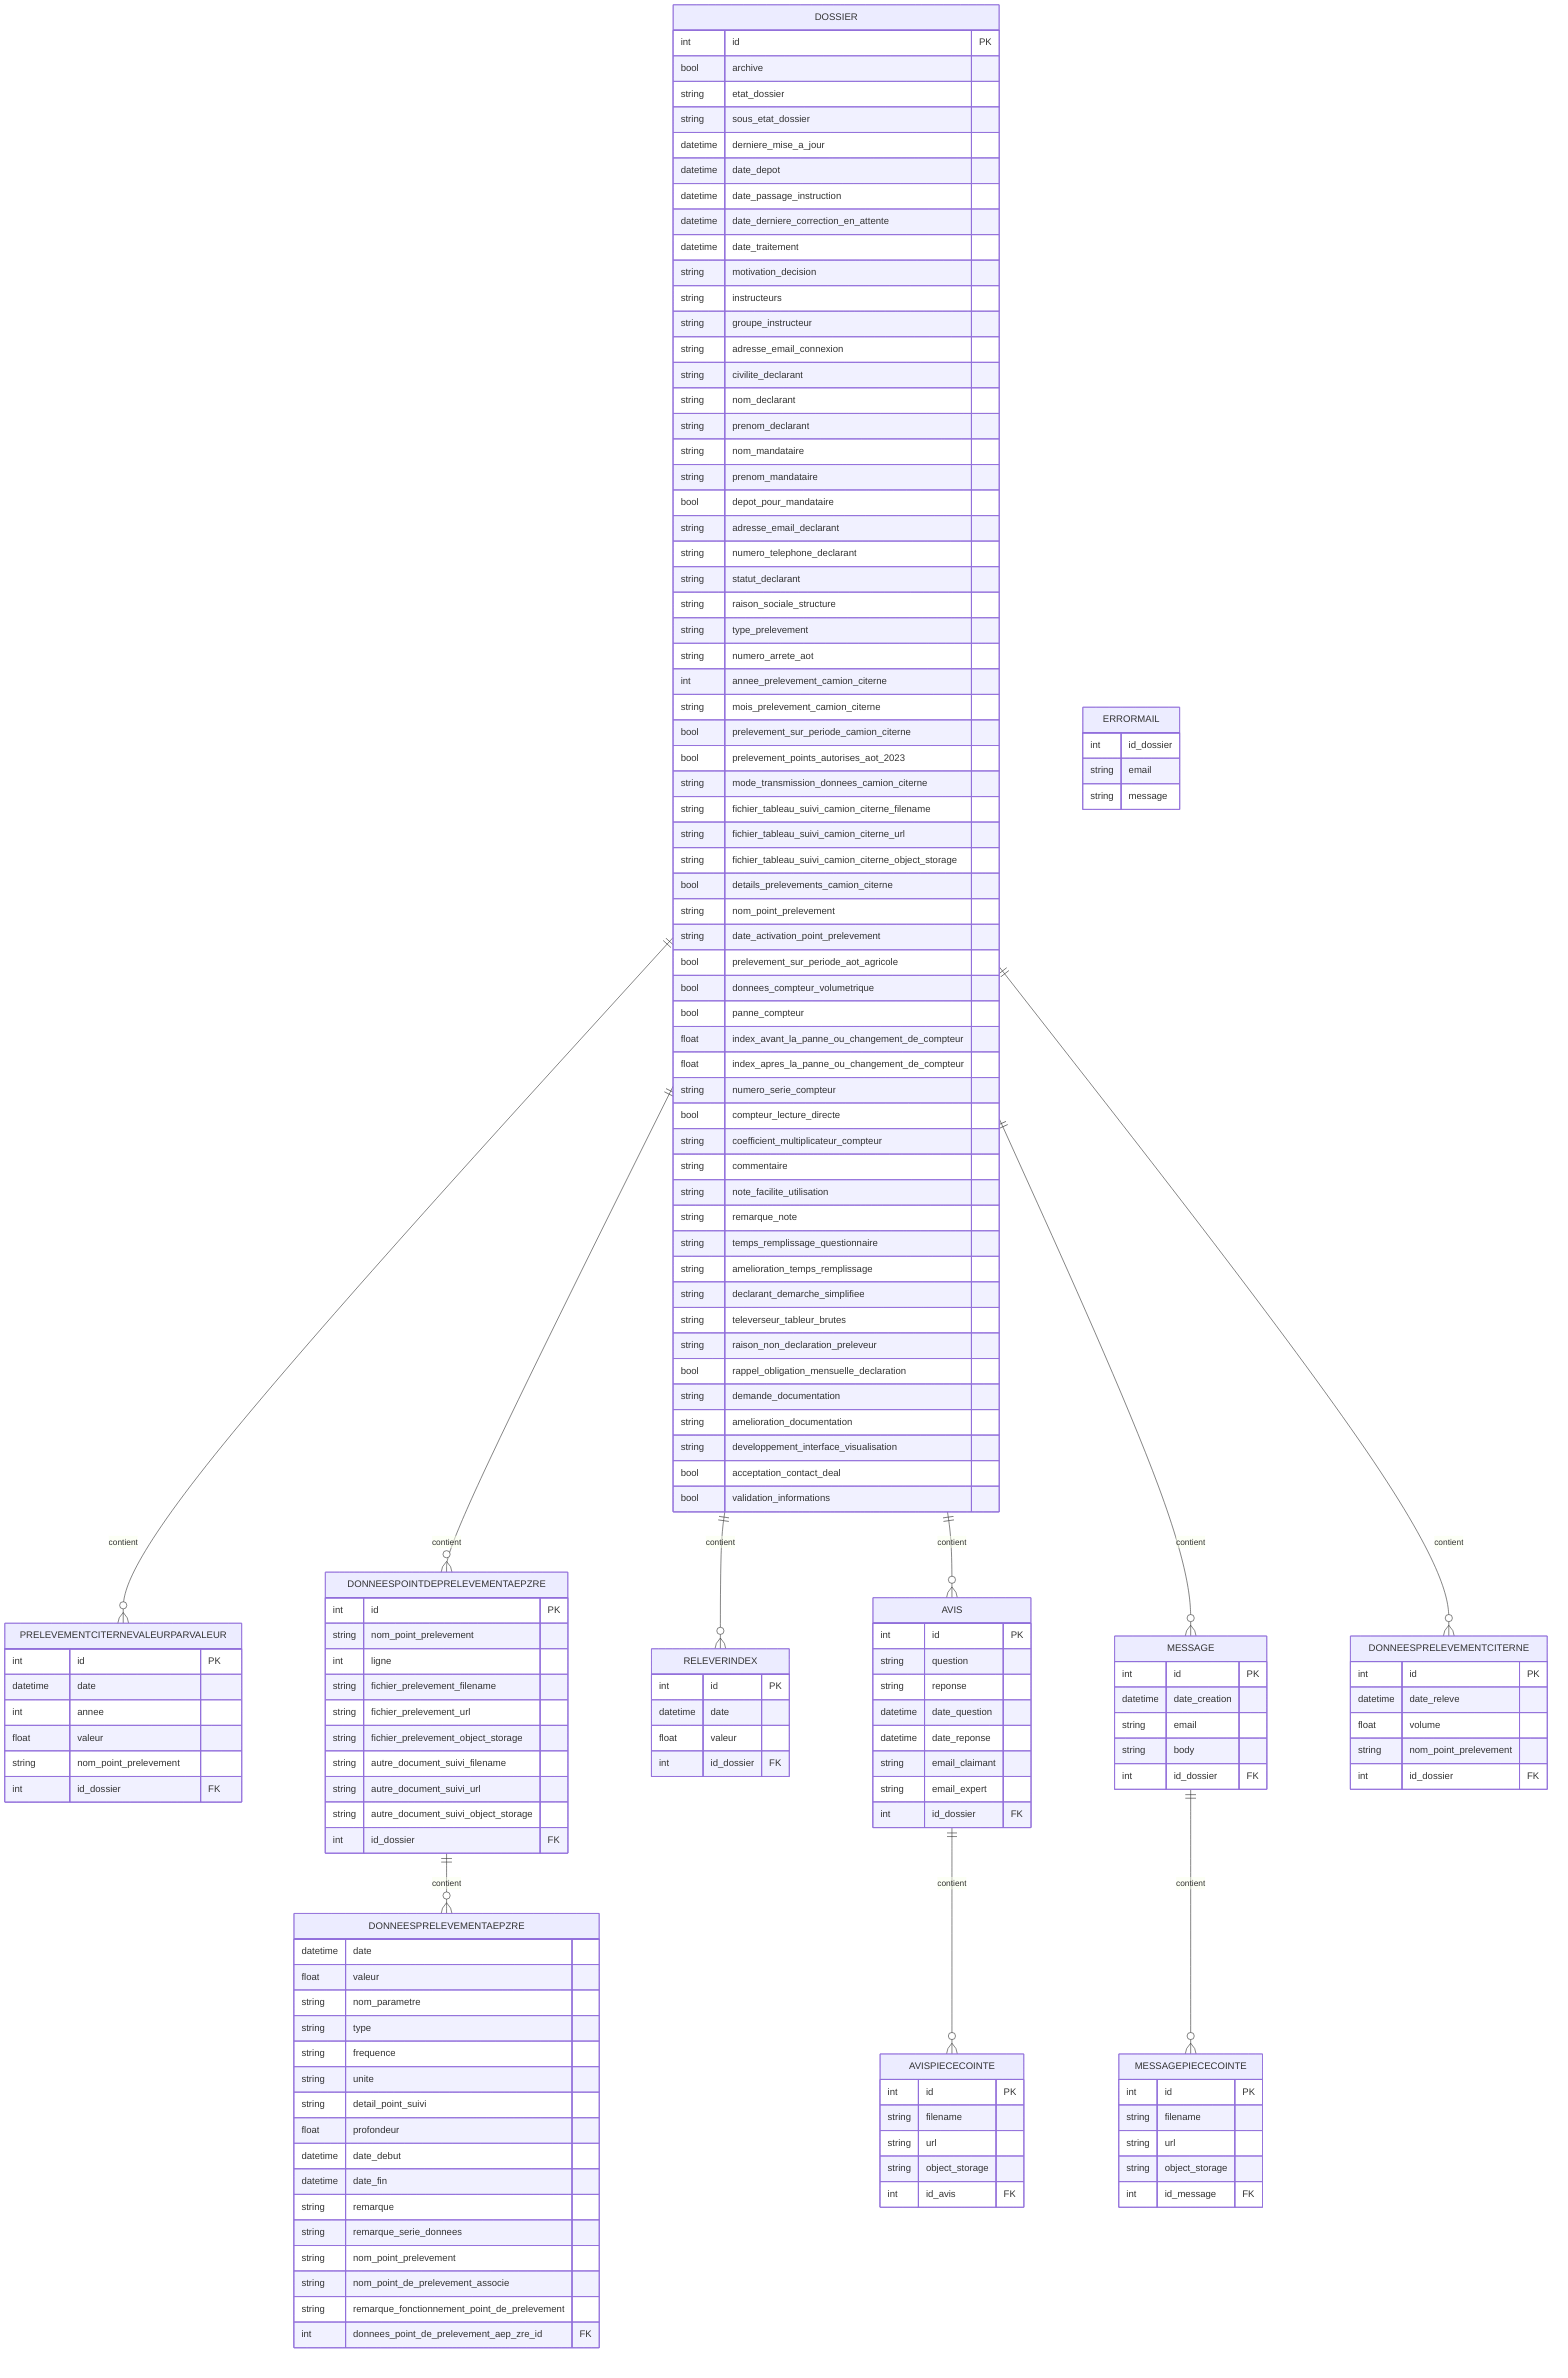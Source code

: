 erDiagram
    DOSSIER {
        int id PK
        bool archive
        string etat_dossier
        string sous_etat_dossier
        datetime derniere_mise_a_jour
        datetime date_depot
        datetime date_passage_instruction
        datetime date_derniere_correction_en_attente
        datetime date_traitement
        string motivation_decision
        string instructeurs
        string groupe_instructeur
        string adresse_email_connexion
        string civilite_declarant
        string nom_declarant
        string prenom_declarant
        string nom_mandataire
        string prenom_mandataire
        bool depot_pour_mandataire
        string adresse_email_declarant
        string numero_telephone_declarant
        string statut_declarant
        string raison_sociale_structure
        string type_prelevement
        string numero_arrete_aot
        int annee_prelevement_camion_citerne
        string mois_prelevement_camion_citerne
        bool prelevement_sur_periode_camion_citerne
        bool prelevement_points_autorises_aot_2023
        string mode_transmission_donnees_camion_citerne
        string fichier_tableau_suivi_camion_citerne_filename
        string fichier_tableau_suivi_camion_citerne_url
        string fichier_tableau_suivi_camion_citerne_object_storage
        bool details_prelevements_camion_citerne
        string nom_point_prelevement
        string date_activation_point_prelevement
        bool prelevement_sur_periode_aot_agricole
        bool donnees_compteur_volumetrique
        bool panne_compteur
        float index_avant_la_panne_ou_changement_de_compteur
        float index_apres_la_panne_ou_changement_de_compteur
        string numero_serie_compteur
        bool compteur_lecture_directe
        string coefficient_multiplicateur_compteur
        string commentaire
        string note_facilite_utilisation
        string remarque_note
        string temps_remplissage_questionnaire
        string amelioration_temps_remplissage
        string declarant_demarche_simplifiee
        string televerseur_tableur_brutes
        string raison_non_declaration_preleveur
        bool rappel_obligation_mensuelle_declaration
        string demande_documentation
        string amelioration_documentation
        string developpement_interface_visualisation
        bool acceptation_contact_deal
        bool validation_informations
    }

    PRELEVEMENTCITERNEVALEURPARVALEUR {
        int id PK
        datetime date
        int annee
        float valeur
        string nom_point_prelevement
        int id_dossier FK
    }

    DONNEESPOINTDEPRELEVEMENTAEPZRE {
        int id PK
        string nom_point_prelevement
        int ligne
        string fichier_prelevement_filename
        string fichier_prelevement_url
        string fichier_prelevement_object_storage
        string autre_document_suivi_filename
        string autre_document_suivi_url
        string autre_document_suivi_object_storage
        int id_dossier FK
    }

    RELEVERINDEX {
        int id PK
        datetime date
        float valeur
        int id_dossier FK
    }

    AVIS {
        int id PK
        string question
        string reponse
        datetime date_question
        datetime date_reponse
        string email_claimant
        string email_expert
        int id_dossier FK
    }

    MESSAGE {
        int id PK
        datetime date_creation
        string email
        string body
        int id_dossier FK
    }

    DONNEESPRELEVEMENTCITERNE {
        int id PK
        datetime date_releve
        float volume
        string nom_point_prelevement
        int id_dossier FK
    }

    DONNEESPRELEVEMENTAEPZRE {
        datetime date
        float valeur
        string nom_parametre
        string type
        string frequence
        string unite
        string detail_point_suivi
        float profondeur
        datetime date_debut
        datetime date_fin
        string remarque
        string remarque_serie_donnees
        string nom_point_prelevement
        string nom_point_de_prelevement_associe
        string remarque_fonctionnement_point_de_prelevement
        int donnees_point_de_prelevement_aep_zre_id FK
    }

    MESSAGEPIECECOINTE {
        int id PK
        string filename
        string url
        string object_storage
        int id_message FK
    }

    AVISPIECECOINTE {
        int id PK
        string filename
        string url
        string object_storage
        int id_avis FK
    }

    ERRORMAIL {
    int id_dossier
    string email
    string message
    }

    DOSSIER ||--o{ PRELEVEMENTCITERNEVALEURPARVALEUR : contient
    DOSSIER ||--o{ DONNEESPOINTDEPRELEVEMENTAEPZRE : contient
    DOSSIER ||--o{ RELEVERINDEX : contient
    DOSSIER ||--o{ AVIS : contient
    DOSSIER ||--o{ MESSAGE : contient
    DOSSIER ||--o{ DONNEESPRELEVEMENTCITERNE : contient
    MESSAGE ||--o{ MESSAGEPIECECOINTE : contient
    AVIS ||--o{ AVISPIECECOINTE : contient
    DONNEESPOINTDEPRELEVEMENTAEPZRE ||--o{ DONNEESPRELEVEMENTAEPZRE : contient